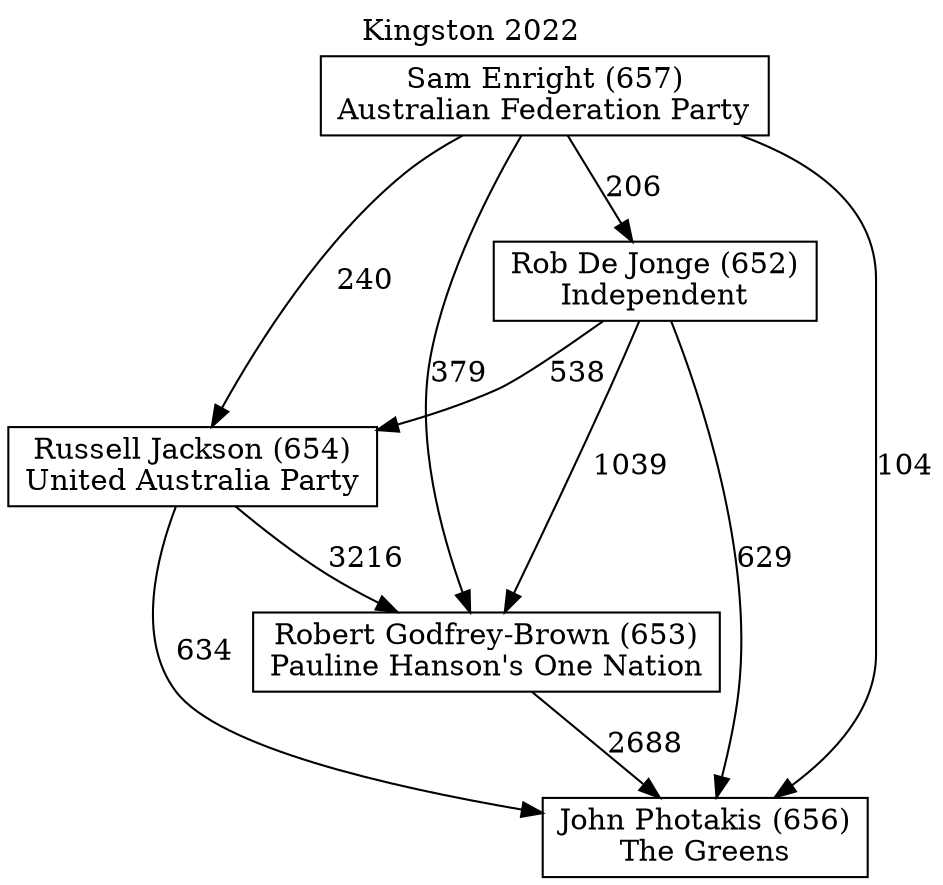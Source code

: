 // House preference flow
digraph "John Photakis (656)_Kingston_2022" {
	graph [label="Kingston 2022" labelloc=t mclimit=10]
	node [shape=box]
	"Rob De Jonge (652)" [label="Rob De Jonge (652)
Independent"]
	"Russell Jackson (654)" [label="Russell Jackson (654)
United Australia Party"]
	"Sam Enright (657)" [label="Sam Enright (657)
Australian Federation Party"]
	"Robert Godfrey-Brown (653)" [label="Robert Godfrey-Brown (653)
Pauline Hanson's One Nation"]
	"John Photakis (656)" [label="John Photakis (656)
The Greens"]
	"Sam Enright (657)" -> "Russell Jackson (654)" [label=240]
	"Russell Jackson (654)" -> "John Photakis (656)" [label=634]
	"Russell Jackson (654)" -> "Robert Godfrey-Brown (653)" [label=3216]
	"Sam Enright (657)" -> "Robert Godfrey-Brown (653)" [label=379]
	"Sam Enright (657)" -> "John Photakis (656)" [label=104]
	"Sam Enright (657)" -> "Rob De Jonge (652)" [label=206]
	"Robert Godfrey-Brown (653)" -> "John Photakis (656)" [label=2688]
	"Rob De Jonge (652)" -> "John Photakis (656)" [label=629]
	"Rob De Jonge (652)" -> "Robert Godfrey-Brown (653)" [label=1039]
	"Rob De Jonge (652)" -> "Russell Jackson (654)" [label=538]
}
